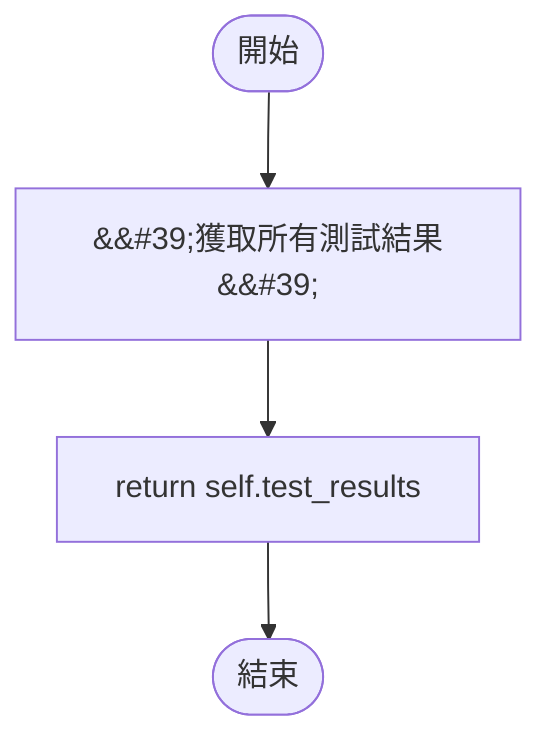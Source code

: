 flowchart TB
    n1([開始])
    n2([結束])
    n3[&amp;&#35;39;獲取所有測試結果&amp;&#35;39;]
    n4[return self.test_results]
    n1 --> n3
    n3 --> n4
    n4 --> n2